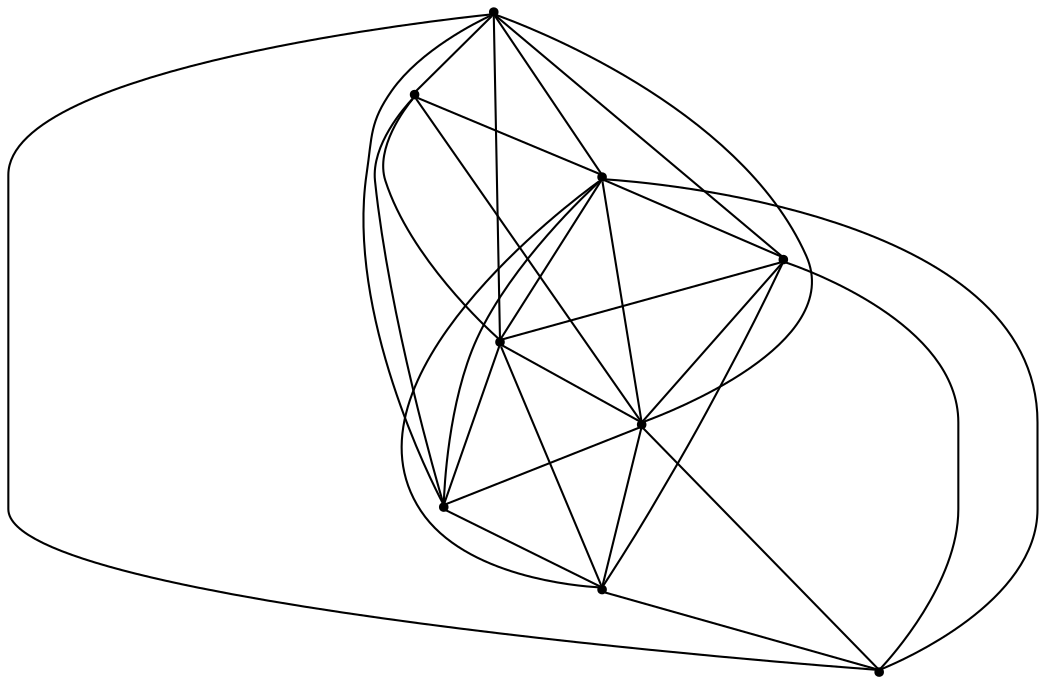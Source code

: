 graph {
  node [shape=point,comment="{\"directed\":false,\"doi\":\"10.1007/978-3-540-77537-9_27\",\"figure\":\"1 (1)\"}"]

  v0 [pos="837.6228881747223,1426.7547627766928"]
  v1 [pos="759.4397486398386,1529.3545175263378"]
  v2 [pos="674.1262946905092,1478.0233482592034"]
  v3 [pos="737.0480860244396,1584.374441204649"]
  v4 [pos="664.4941420799078,1594.5656762787792"]
  v5 [pos="718.6594281484914,1506.7213207822858"]
  v6 [pos="687.7614520405614,1707.1067125725024"]
  v7 [pos="639.7882572617641,1525.790676278779"]
  v8 [pos="556.663953488372,1427.1298838759913"]

  v0 -- v7 [id="-1",pos="837.6228881747223,1426.7547627766928 833.1695573318835,1424.9414866591947 831.9644884331282,1425.7501149495445 829.6377637996229,1427.088161352909 644.408366713413,1519.7009687481504 644.408366713413,1519.7009687481504 644.408366713413,1519.7009687481504 639.7882572617641,1525.790676278779 639.7882572617641,1525.790676278779 639.7882572617641,1525.790676278779"]
  v8 -- v6 [id="-2",pos="556.663953488372,1427.1298838759913 687.7614520405614,1707.1067125725024 687.7614520405614,1707.1067125725024 687.7614520405614,1707.1067125725024"]
  v7 -- v2 [id="-3",pos="639.7882572617641,1525.790676278779 674.1262946905092,1478.0233482592034 674.1262946905092,1478.0233482592034 674.1262946905092,1478.0233482592034"]
  v7 -- v8 [id="-4",pos="639.7882572617641,1525.790676278779 556.663953488372,1427.1298838759913 556.663953488372,1427.1298838759913 556.663953488372,1427.1298838759913"]
  v4 -- v8 [id="-5",pos="664.4941420799078,1594.5656762787792 556.663953488372,1427.1298838759913 556.663953488372,1427.1298838759913 556.663953488372,1427.1298838759913"]
  v4 -- v7 [id="-6",pos="664.4941420799078,1594.5656762787792 639.7882572617641,1525.790676278779 639.7882572617641,1525.790676278779 639.7882572617641,1525.790676278779"]
  v4 -- v2 [id="-7",pos="664.4941420799078,1594.5656762787792 674.1262946905092,1478.0233482592034 674.1262946905092,1478.0233482592034 674.1262946905092,1478.0233482592034"]
  v2 -- v8 [id="-9",pos="674.1262946905092,1478.0233482592034 556.663953488372,1427.1298838759913 556.663953488372,1427.1298838759913 556.663953488372,1427.1298838759913"]
  v2 -- v0 [id="-10",pos="674.1262946905092,1478.0233482592034 837.6228881747223,1426.7547627766928 837.6228881747223,1426.7547627766928 837.6228881747223,1426.7547627766928"]
  v2 -- v3 [id="-11",pos="674.1262946905092,1478.0233482592034 676.7657391570335,1486.513881706469 676.7657391570335,1486.513881706469 676.7657391570335,1486.513881706469 691.2265023164971,1535.1732830625592 710.1948212379633,1594.8908066720674 737.0480860244396,1584.374441204649"]
  v2 -- v5 [id="-12",pos="674.1262946905092,1478.0233482592034 718.6594281484914,1506.7213207822858 718.6594281484914,1506.7213207822858 718.6594281484914,1506.7213207822858"]
  v6 -- v2 [id="-14",pos="687.7614520405614,1707.1067125725024 674.1262946905092,1478.0233482592034 674.1262946905092,1478.0233482592034 674.1262946905092,1478.0233482592034"]
  v6 -- v4 [id="-15",pos="687.7614520405614,1707.1067125725024 664.4941420799078,1594.5656762787792 664.4941420799078,1594.5656762787792 664.4941420799078,1594.5656762787792"]
  v6 -- v3 [id="-16",pos="687.7614520405614,1707.1067125725024 737.0480860244396,1584.374441204649 737.0480860244396,1584.374441204649 737.0480860244396,1584.374441204649"]
  v5 -- v6 [id="-17",pos="718.6594281484914,1506.7213207822858 687.7614520405614,1707.1067125725024 687.7614520405614,1707.1067125725024 687.7614520405614,1707.1067125725024"]
  v5 -- v1 [id="-18",pos="718.6594281484914,1506.7213207822858 759.4397486398386,1529.3545175263378 759.4397486398386,1529.3545175263378 759.4397486398386,1529.3545175263378"]
  v5 -- v3 [id="-19",pos="718.6594281484914,1506.7213207822858 737.0480860244396,1584.374441204649 737.0480860244396,1584.374441204649 737.0480860244396,1584.374441204649"]
  v3 -- v4 [id="-20",pos="737.0480860244396,1584.374441204649 731.2520959188771,1590.8976559263288 731.2520959188771,1590.8976559263288 731.2520959188771,1590.8976559263288 720.0396106098973,1606.2032073512223 697.5687659330146,1637.172894934452 664.4941420799078,1594.5656762787792"]
  v1 -- v3 [id="-21",pos="759.4397486398386,1529.3545175263378 737.0480860244396,1584.374441204649 737.0480860244396,1584.374441204649 737.0480860244396,1584.374441204649"]
  v0 -- v5 [id="-22",pos="837.6228881747223,1426.7547627766928 718.6594281484914,1506.7213207822858 718.6594281484914,1506.7213207822858 718.6594281484914,1506.7213207822858"]
  v0 -- v1 [id="-23",pos="837.6228881747223,1426.7547627766928 759.4397486398386,1529.3545175263378 759.4397486398386,1529.3545175263378 759.4397486398386,1529.3545175263378"]
  v0 -- v8 [id="-24",pos="837.6228881747223,1426.7547627766928 556.663953488372,1427.1298838759913 556.663953488372,1427.1298838759913 556.663953488372,1427.1298838759913"]
  v0 -- v6 [id="-25",pos="837.6228881747223,1426.7547627766928 687.7614520405614,1707.1067125725024 687.7614520405614,1707.1067125725024 687.7614520405614,1707.1067125725024"]
  v8 -- v5 [id="-27",pos="556.663953488372,1427.1298838759913 612.0676641774731,1427.8592648130475 705.3786813070608,1472.4546634558476 717.950527599246,1495.700596156265 718.7553278368572,1497.1970100634026 719.2306747081667,1498.6017107414477 718.6594281484914,1506.7213207822858"]
  v6 -- v1 [id="-29",pos="687.7614520405614,1707.1067125725024 690.430100658328,1701.208572480173 690.1590555945107,1699.6747609456381 689.9380838793377,1698.11169276382 682.1614446950513,1642.5456874038234 743.2193717424259,1552.2211314345852 759.4397486398386,1529.3545175263378"]
  v5 -- v4 [id="-30",pos="718.6594281484914,1506.7213207822858 705.7456737784452,1506.450378787879 697.9565003505973,1560.7617827906754 671.3993013958598,1591.3728856404623 670.3776651071947,1592.5524373372396 669.3268882928892,1593.6986618966769 664.4941420799078,1594.5656762787792"]
  v1 -- v2 [id="-34",pos="759.4397486398386,1529.3545175263378 730.3598104787427,1542.0758165764087 692.4607753664948,1529.3461221405955 674.1262946905092,1478.0233482592034"]
  v7 -- v6 [id="-28",pos="639.7882572617641,1525.790676278779 641.3102452832599,1529.8004905931878 641.0975448963254,1531.2802409316555 641.0433358835619,1533.21003482703 640.3386823432389,1557.1770802815756 663.6435314089753,1650.456812032064 682.8869674327761,1694.189521188447 687.7614520405614,1707.1067125725024 687.7614520405614,1707.1067125725024 687.7614520405614,1707.1067125725024"]
  v3 -- v0 [id="-31",pos="737.0480860244396,1584.374441204649 837.6228881747223,1426.7547627766928 837.6228881747223,1426.7547627766928 837.6228881747223,1426.7547627766928"]
}